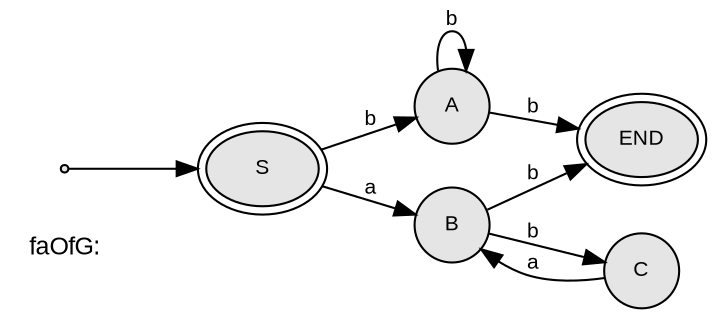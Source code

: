 digraph finite_state_machine {

  rankdir = LR;

  node [fontname = Arial fontsize = 10 style = filled fillcolor = gray90]
  "faOfG:" [shape = none style = "" fontsize = 12];
  node [shape = point]; START; // shape for START node
  node [shape = ellipse peripheries = 2] "END" "S"; // shape for final nodes
  node [shape = circle peripheries = 1];  // shape for non-final nodes
  START -> "S";

  "S" -> "A" [label = "b" fontname = Arial fontsize = 10]; 
  "S" -> "B" [label = "a" fontname = Arial fontsize = 10]; 
  "B" -> "C" [label = "b" fontname = Arial fontsize = 10]; 
  "B" -> "END" [label = "b" fontname = Arial fontsize = 10]; 
  "A" -> "A" [label = "b" fontname = Arial fontsize = 10]; 
  "A" -> "END" [label = "b" fontname = Arial fontsize = 10]; 
  "C" -> "B" [label = "a" fontname = Arial fontsize = 10]; 

}
